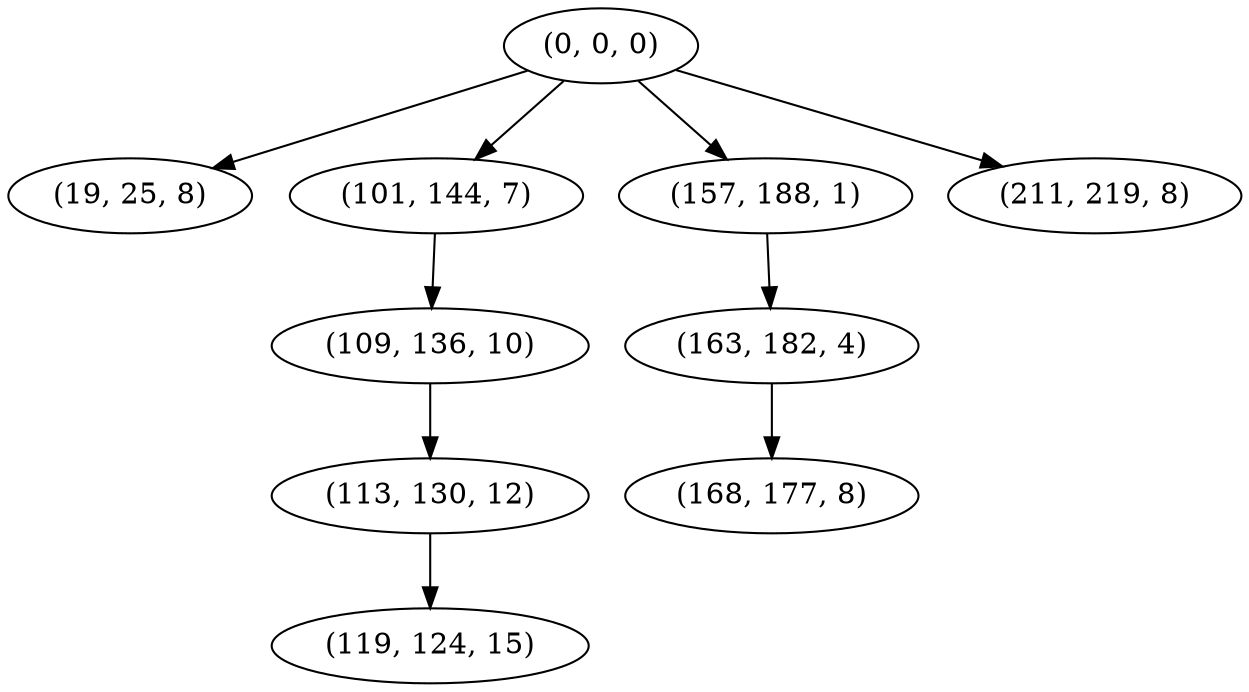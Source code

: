 digraph tree {
    "(0, 0, 0)";
    "(19, 25, 8)";
    "(101, 144, 7)";
    "(109, 136, 10)";
    "(113, 130, 12)";
    "(119, 124, 15)";
    "(157, 188, 1)";
    "(163, 182, 4)";
    "(168, 177, 8)";
    "(211, 219, 8)";
    "(0, 0, 0)" -> "(19, 25, 8)";
    "(0, 0, 0)" -> "(101, 144, 7)";
    "(0, 0, 0)" -> "(157, 188, 1)";
    "(0, 0, 0)" -> "(211, 219, 8)";
    "(101, 144, 7)" -> "(109, 136, 10)";
    "(109, 136, 10)" -> "(113, 130, 12)";
    "(113, 130, 12)" -> "(119, 124, 15)";
    "(157, 188, 1)" -> "(163, 182, 4)";
    "(163, 182, 4)" -> "(168, 177, 8)";
}
